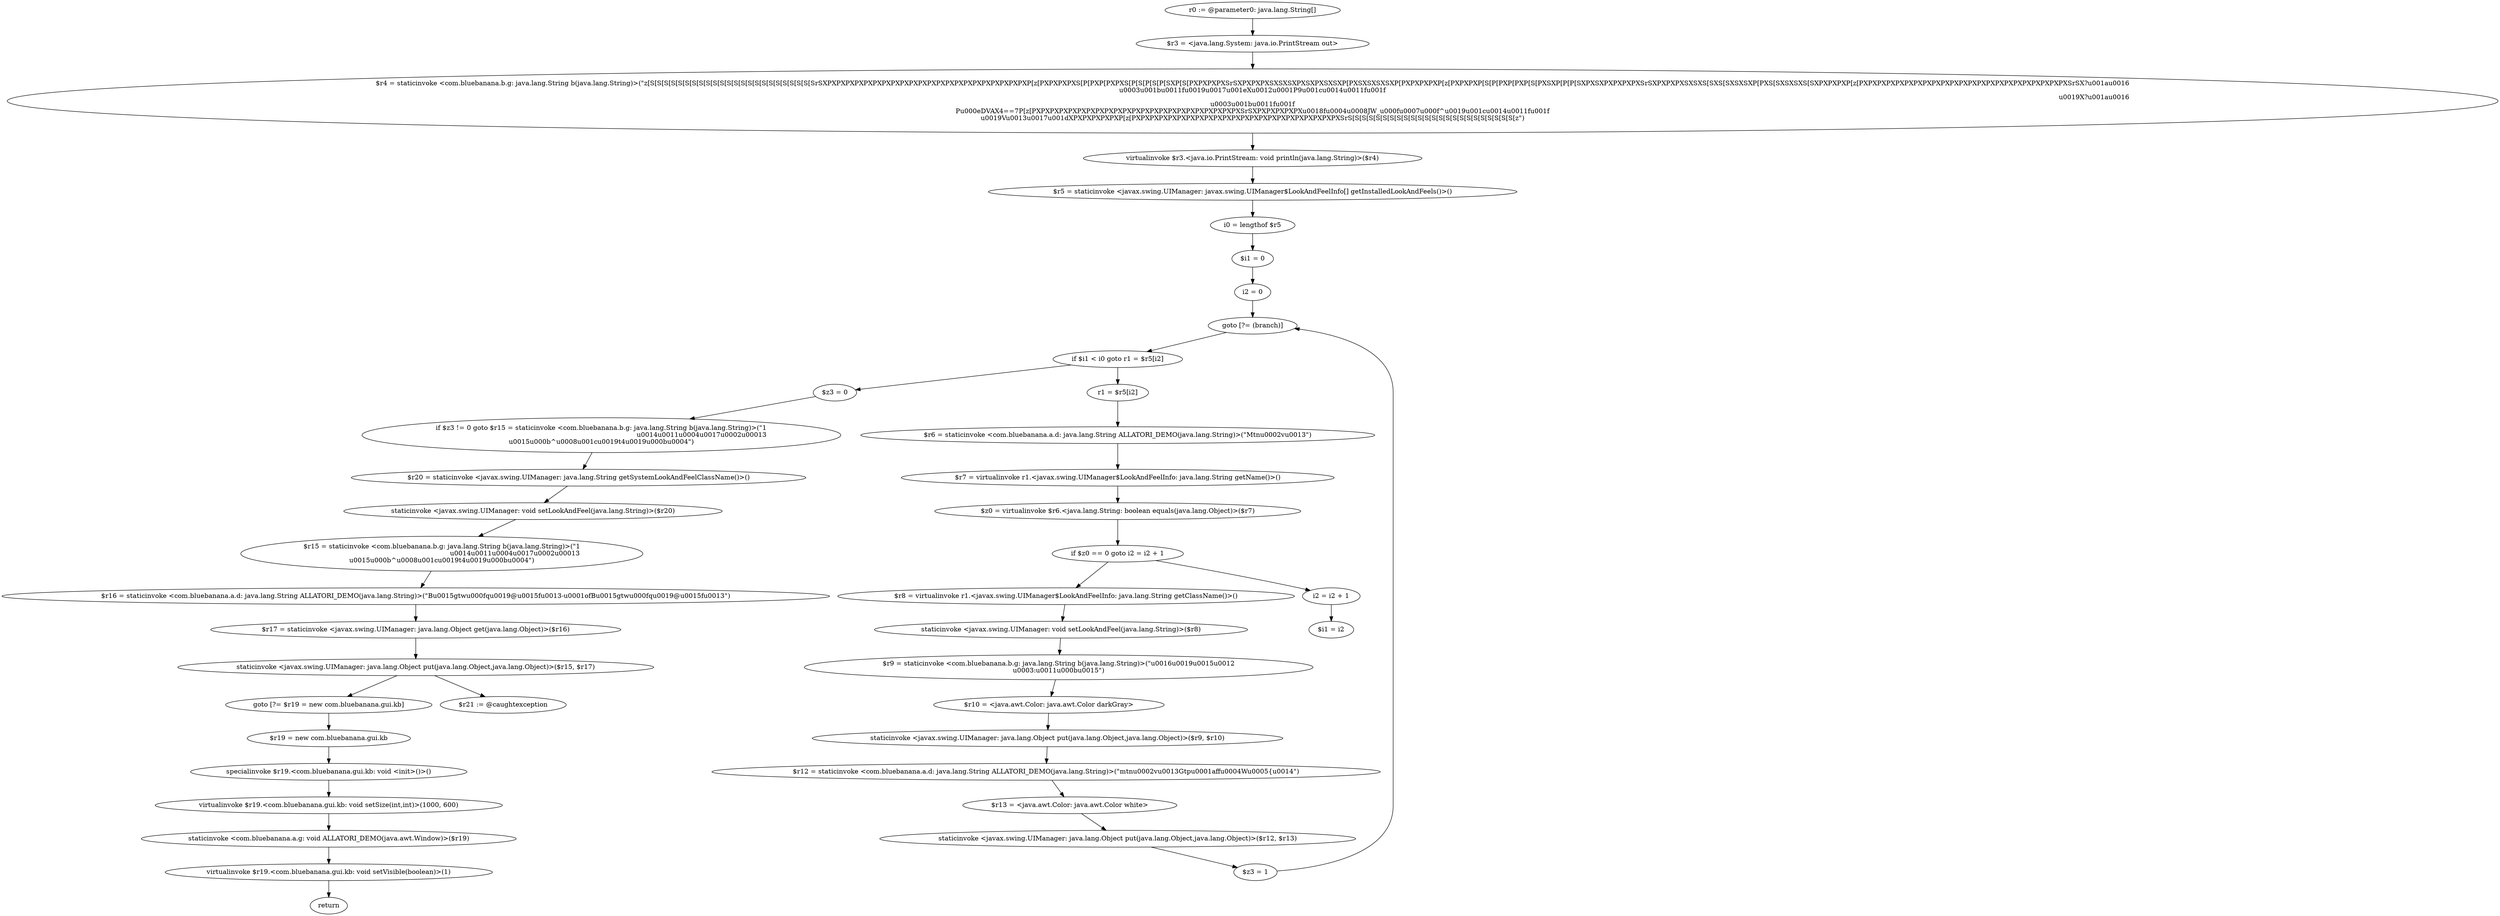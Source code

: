 digraph "" {
    "r0 := @parameter0: java.lang.String[]"
    "$r3 = <java.lang.System: java.io.PrintStream out>"
    "r0 := @parameter0: java.lang.String[]"->"$r3 = <java.lang.System: java.io.PrintStream out>";
    "$r4 = staticinvoke <com.bluebanana.b.g: java.lang.String b(java.lang.String)>(\"z[S[S[S[S[S[S[S[S[S[S[S[S[S[S[S[S[S[S[S[S[S[S[S[SrSXPXPXPXPXPXPXPXPXPXPXPXPXPXPXPXPXPXPXPXPXPXPXP[z[PXPXPXPXS[P[PXP[PXPXS[P[S[P[S[P[SXP[S[PXPXPXPXSrSXPXPXPXSXSXSXPXSXPXSXSXP[PXSXSXSXSXP[PXPXPXPXP[z[PXPXPXP[S[P[PXP[PXP[S[PXSXP[P[P[SXPXSXPXPXPXPXSrSXPXPXPXSXSXS[SXS[SXSXSXP[PXS[SXSXSXS[SXPXPXPXP[z[PXPXPXPXPXPXPXPXPXPXPXPXPXPXPXPXPXPXPXPXPXPXPXSrSX?\u001a\u0016\r\u0003\u001b\u0011\f\u0019\u0017\u001eX\u0012\u0001P9\u001c\u0014\u0011\f\u001f\n\u0019X?\u001a\u0016\r\u0003\u001b\u0011\f\u001f\nP\u000eDVAX4==7P[z[PXPXPXPXPXPXPXPXPXPXPXPXPXPXPXPXPXPXPXPXPXPXPXSrSXPXPXPXPXPX\u0018\f\u0004\u0008JW_\u000f\u0007\u000f^\u0019\u001c\u0014\u0011\f\u001f\n\u0019V\u0013\u0017\u001dXPXPXPXPXPXP[z[PXPXPXPXPXPXPXPXPXPXPXPXPXPXPXPXPXPXPXPXPXPXPXSrS[S[S[S[S[S[S[S[S[S[S[S[S[S[S[S[S[S[S[S[S[S[S[S[z\")"
    "$r3 = <java.lang.System: java.io.PrintStream out>"->"$r4 = staticinvoke <com.bluebanana.b.g: java.lang.String b(java.lang.String)>(\"z[S[S[S[S[S[S[S[S[S[S[S[S[S[S[S[S[S[S[S[S[S[S[S[SrSXPXPXPXPXPXPXPXPXPXPXPXPXPXPXPXPXPXPXPXPXPXPXP[z[PXPXPXPXS[P[PXP[PXPXS[P[S[P[S[P[SXP[S[PXPXPXPXSrSXPXPXPXSXSXSXPXSXPXSXSXP[PXSXSXSXSXP[PXPXPXPXP[z[PXPXPXP[S[P[PXP[PXP[S[PXSXP[P[P[SXPXSXPXPXPXPXSrSXPXPXPXSXSXS[SXS[SXSXSXP[PXS[SXSXSXS[SXPXPXPXP[z[PXPXPXPXPXPXPXPXPXPXPXPXPXPXPXPXPXPXPXPXPXPXPXSrSX?\u001a\u0016\r\u0003\u001b\u0011\f\u0019\u0017\u001eX\u0012\u0001P9\u001c\u0014\u0011\f\u001f\n\u0019X?\u001a\u0016\r\u0003\u001b\u0011\f\u001f\nP\u000eDVAX4==7P[z[PXPXPXPXPXPXPXPXPXPXPXPXPXPXPXPXPXPXPXPXPXPXPXSrSXPXPXPXPXPX\u0018\f\u0004\u0008JW_\u000f\u0007\u000f^\u0019\u001c\u0014\u0011\f\u001f\n\u0019V\u0013\u0017\u001dXPXPXPXPXPXP[z[PXPXPXPXPXPXPXPXPXPXPXPXPXPXPXPXPXPXPXPXPXPXPXSrS[S[S[S[S[S[S[S[S[S[S[S[S[S[S[S[S[S[S[S[S[S[S[S[z\")";
    "virtualinvoke $r3.<java.io.PrintStream: void println(java.lang.String)>($r4)"
    "$r4 = staticinvoke <com.bluebanana.b.g: java.lang.String b(java.lang.String)>(\"z[S[S[S[S[S[S[S[S[S[S[S[S[S[S[S[S[S[S[S[S[S[S[S[SrSXPXPXPXPXPXPXPXPXPXPXPXPXPXPXPXPXPXPXPXPXPXPXP[z[PXPXPXPXS[P[PXP[PXPXS[P[S[P[S[P[SXP[S[PXPXPXPXSrSXPXPXPXSXSXSXPXSXPXSXSXP[PXSXSXSXSXP[PXPXPXPXP[z[PXPXPXP[S[P[PXP[PXP[S[PXSXP[P[P[SXPXSXPXPXPXPXSrSXPXPXPXSXSXS[SXS[SXSXSXP[PXS[SXSXSXS[SXPXPXPXP[z[PXPXPXPXPXPXPXPXPXPXPXPXPXPXPXPXPXPXPXPXPXPXPXSrSX?\u001a\u0016\r\u0003\u001b\u0011\f\u0019\u0017\u001eX\u0012\u0001P9\u001c\u0014\u0011\f\u001f\n\u0019X?\u001a\u0016\r\u0003\u001b\u0011\f\u001f\nP\u000eDVAX4==7P[z[PXPXPXPXPXPXPXPXPXPXPXPXPXPXPXPXPXPXPXPXPXPXPXSrSXPXPXPXPXPX\u0018\f\u0004\u0008JW_\u000f\u0007\u000f^\u0019\u001c\u0014\u0011\f\u001f\n\u0019V\u0013\u0017\u001dXPXPXPXPXPXP[z[PXPXPXPXPXPXPXPXPXPXPXPXPXPXPXPXPXPXPXPXPXPXPXSrS[S[S[S[S[S[S[S[S[S[S[S[S[S[S[S[S[S[S[S[S[S[S[S[z\")"->"virtualinvoke $r3.<java.io.PrintStream: void println(java.lang.String)>($r4)";
    "$r5 = staticinvoke <javax.swing.UIManager: javax.swing.UIManager$LookAndFeelInfo[] getInstalledLookAndFeels()>()"
    "virtualinvoke $r3.<java.io.PrintStream: void println(java.lang.String)>($r4)"->"$r5 = staticinvoke <javax.swing.UIManager: javax.swing.UIManager$LookAndFeelInfo[] getInstalledLookAndFeels()>()";
    "i0 = lengthof $r5"
    "$r5 = staticinvoke <javax.swing.UIManager: javax.swing.UIManager$LookAndFeelInfo[] getInstalledLookAndFeels()>()"->"i0 = lengthof $r5";
    "$i1 = 0"
    "i0 = lengthof $r5"->"$i1 = 0";
    "i2 = 0"
    "$i1 = 0"->"i2 = 0";
    "goto [?= (branch)]"
    "i2 = 0"->"goto [?= (branch)]";
    "if $i1 < i0 goto r1 = $r5[i2]"
    "goto [?= (branch)]"->"if $i1 < i0 goto r1 = $r5[i2]";
    "$z3 = 0"
    "if $i1 < i0 goto r1 = $r5[i2]"->"$z3 = 0";
    "if $z3 != 0 goto $r15 = staticinvoke <com.bluebanana.b.g: java.lang.String b(java.lang.String)>(\"1\r\u0014\u0011\u0004\u0017\u0002\u00013\r\u0015\u000b^\u0008\u001c\u0019\t4\u0019\u000b\u0004\")"
    "$z3 = 0"->"if $z3 != 0 goto $r15 = staticinvoke <com.bluebanana.b.g: java.lang.String b(java.lang.String)>(\"1\r\u0014\u0011\u0004\u0017\u0002\u00013\r\u0015\u000b^\u0008\u001c\u0019\t4\u0019\u000b\u0004\")";
    "$r20 = staticinvoke <javax.swing.UIManager: java.lang.String getSystemLookAndFeelClassName()>()"
    "if $z3 != 0 goto $r15 = staticinvoke <com.bluebanana.b.g: java.lang.String b(java.lang.String)>(\"1\r\u0014\u0011\u0004\u0017\u0002\u00013\r\u0015\u000b^\u0008\u001c\u0019\t4\u0019\u000b\u0004\")"->"$r20 = staticinvoke <javax.swing.UIManager: java.lang.String getSystemLookAndFeelClassName()>()";
    "staticinvoke <javax.swing.UIManager: void setLookAndFeel(java.lang.String)>($r20)"
    "$r20 = staticinvoke <javax.swing.UIManager: java.lang.String getSystemLookAndFeelClassName()>()"->"staticinvoke <javax.swing.UIManager: void setLookAndFeel(java.lang.String)>($r20)";
    "$r15 = staticinvoke <com.bluebanana.b.g: java.lang.String b(java.lang.String)>(\"1\r\u0014\u0011\u0004\u0017\u0002\u00013\r\u0015\u000b^\u0008\u001c\u0019\t4\u0019\u000b\u0004\")"
    "staticinvoke <javax.swing.UIManager: void setLookAndFeel(java.lang.String)>($r20)"->"$r15 = staticinvoke <com.bluebanana.b.g: java.lang.String b(java.lang.String)>(\"1\r\u0014\u0011\u0004\u0017\u0002\u00013\r\u0015\u000b^\u0008\u001c\u0019\t4\u0019\u000b\u0004\")";
    "$r16 = staticinvoke <com.bluebanana.a.d: java.lang.String ALLATORI_DEMO(java.lang.String)>(\"B\u0015g\tw\u000fq\u0019@\u0015f\u0013-\u0001o\fB\u0015g\tw\u000fq\u0019@\u0015f\u0013\")"
    "$r15 = staticinvoke <com.bluebanana.b.g: java.lang.String b(java.lang.String)>(\"1\r\u0014\u0011\u0004\u0017\u0002\u00013\r\u0015\u000b^\u0008\u001c\u0019\t4\u0019\u000b\u0004\")"->"$r16 = staticinvoke <com.bluebanana.a.d: java.lang.String ALLATORI_DEMO(java.lang.String)>(\"B\u0015g\tw\u000fq\u0019@\u0015f\u0013-\u0001o\fB\u0015g\tw\u000fq\u0019@\u0015f\u0013\")";
    "$r17 = staticinvoke <javax.swing.UIManager: java.lang.Object get(java.lang.Object)>($r16)"
    "$r16 = staticinvoke <com.bluebanana.a.d: java.lang.String ALLATORI_DEMO(java.lang.String)>(\"B\u0015g\tw\u000fq\u0019@\u0015f\u0013-\u0001o\fB\u0015g\tw\u000fq\u0019@\u0015f\u0013\")"->"$r17 = staticinvoke <javax.swing.UIManager: java.lang.Object get(java.lang.Object)>($r16)";
    "staticinvoke <javax.swing.UIManager: java.lang.Object put(java.lang.Object,java.lang.Object)>($r15, $r17)"
    "$r17 = staticinvoke <javax.swing.UIManager: java.lang.Object get(java.lang.Object)>($r16)"->"staticinvoke <javax.swing.UIManager: java.lang.Object put(java.lang.Object,java.lang.Object)>($r15, $r17)";
    "goto [?= $r19 = new com.bluebanana.gui.kb]"
    "staticinvoke <javax.swing.UIManager: java.lang.Object put(java.lang.Object,java.lang.Object)>($r15, $r17)"->"goto [?= $r19 = new com.bluebanana.gui.kb]";
    "$r19 = new com.bluebanana.gui.kb"
    "goto [?= $r19 = new com.bluebanana.gui.kb]"->"$r19 = new com.bluebanana.gui.kb";
    "specialinvoke $r19.<com.bluebanana.gui.kb: void <init>()>()"
    "$r19 = new com.bluebanana.gui.kb"->"specialinvoke $r19.<com.bluebanana.gui.kb: void <init>()>()";
    "virtualinvoke $r19.<com.bluebanana.gui.kb: void setSize(int,int)>(1000, 600)"
    "specialinvoke $r19.<com.bluebanana.gui.kb: void <init>()>()"->"virtualinvoke $r19.<com.bluebanana.gui.kb: void setSize(int,int)>(1000, 600)";
    "staticinvoke <com.bluebanana.a.g: void ALLATORI_DEMO(java.awt.Window)>($r19)"
    "virtualinvoke $r19.<com.bluebanana.gui.kb: void setSize(int,int)>(1000, 600)"->"staticinvoke <com.bluebanana.a.g: void ALLATORI_DEMO(java.awt.Window)>($r19)";
    "virtualinvoke $r19.<com.bluebanana.gui.kb: void setVisible(boolean)>(1)"
    "staticinvoke <com.bluebanana.a.g: void ALLATORI_DEMO(java.awt.Window)>($r19)"->"virtualinvoke $r19.<com.bluebanana.gui.kb: void setVisible(boolean)>(1)";
    "return"
    "virtualinvoke $r19.<com.bluebanana.gui.kb: void setVisible(boolean)>(1)"->"return";
    "$r21 := @caughtexception"
    "staticinvoke <javax.swing.UIManager: java.lang.Object put(java.lang.Object,java.lang.Object)>($r15, $r17)"->"$r21 := @caughtexception";
    "r1 = $r5[i2]"
    "if $i1 < i0 goto r1 = $r5[i2]"->"r1 = $r5[i2]";
    "$r6 = staticinvoke <com.bluebanana.a.d: java.lang.String ALLATORI_DEMO(java.lang.String)>(\"M\tn\u0002v\u0013\")"
    "r1 = $r5[i2]"->"$r6 = staticinvoke <com.bluebanana.a.d: java.lang.String ALLATORI_DEMO(java.lang.String)>(\"M\tn\u0002v\u0013\")";
    "$r7 = virtualinvoke r1.<javax.swing.UIManager$LookAndFeelInfo: java.lang.String getName()>()"
    "$r6 = staticinvoke <com.bluebanana.a.d: java.lang.String ALLATORI_DEMO(java.lang.String)>(\"M\tn\u0002v\u0013\")"->"$r7 = virtualinvoke r1.<javax.swing.UIManager$LookAndFeelInfo: java.lang.String getName()>()";
    "$z0 = virtualinvoke $r6.<java.lang.String: boolean equals(java.lang.Object)>($r7)"
    "$r7 = virtualinvoke r1.<javax.swing.UIManager$LookAndFeelInfo: java.lang.String getName()>()"->"$z0 = virtualinvoke $r6.<java.lang.String: boolean equals(java.lang.Object)>($r7)";
    "if $z0 == 0 goto i2 = i2 + 1"
    "$z0 = virtualinvoke $r6.<java.lang.String: boolean equals(java.lang.Object)>($r7)"->"if $z0 == 0 goto i2 = i2 + 1";
    "$r8 = virtualinvoke r1.<javax.swing.UIManager$LookAndFeelInfo: java.lang.String getClassName()>()"
    "if $z0 == 0 goto i2 = i2 + 1"->"$r8 = virtualinvoke r1.<javax.swing.UIManager$LookAndFeelInfo: java.lang.String getClassName()>()";
    "staticinvoke <javax.swing.UIManager: void setLookAndFeel(java.lang.String)>($r8)"
    "$r8 = virtualinvoke r1.<javax.swing.UIManager$LookAndFeelInfo: java.lang.String getClassName()>()"->"staticinvoke <javax.swing.UIManager: void setLookAndFeel(java.lang.String)>($r8)";
    "$r9 = staticinvoke <com.bluebanana.b.g: java.lang.String b(java.lang.String)>(\"\u0016\u0019\u0015\u0012\r\u0003:\u0011\u000b\u0015\")"
    "staticinvoke <javax.swing.UIManager: void setLookAndFeel(java.lang.String)>($r8)"->"$r9 = staticinvoke <com.bluebanana.b.g: java.lang.String b(java.lang.String)>(\"\u0016\u0019\u0015\u0012\r\u0003:\u0011\u000b\u0015\")";
    "$r10 = <java.awt.Color: java.awt.Color darkGray>"
    "$r9 = staticinvoke <com.bluebanana.b.g: java.lang.String b(java.lang.String)>(\"\u0016\u0019\u0015\u0012\r\u0003:\u0011\u000b\u0015\")"->"$r10 = <java.awt.Color: java.awt.Color darkGray>";
    "staticinvoke <javax.swing.UIManager: java.lang.Object put(java.lang.Object,java.lang.Object)>($r9, $r10)"
    "$r10 = <java.awt.Color: java.awt.Color darkGray>"->"staticinvoke <javax.swing.UIManager: java.lang.Object put(java.lang.Object,java.lang.Object)>($r9, $r10)";
    "$r12 = staticinvoke <com.bluebanana.a.d: java.lang.String ALLATORI_DEMO(java.lang.String)>(\"m\tn\u0002v\u0013G\tp\u0001a\ff\u0004W\u0005{\u0014\")"
    "staticinvoke <javax.swing.UIManager: java.lang.Object put(java.lang.Object,java.lang.Object)>($r9, $r10)"->"$r12 = staticinvoke <com.bluebanana.a.d: java.lang.String ALLATORI_DEMO(java.lang.String)>(\"m\tn\u0002v\u0013G\tp\u0001a\ff\u0004W\u0005{\u0014\")";
    "$r13 = <java.awt.Color: java.awt.Color white>"
    "$r12 = staticinvoke <com.bluebanana.a.d: java.lang.String ALLATORI_DEMO(java.lang.String)>(\"m\tn\u0002v\u0013G\tp\u0001a\ff\u0004W\u0005{\u0014\")"->"$r13 = <java.awt.Color: java.awt.Color white>";
    "staticinvoke <javax.swing.UIManager: java.lang.Object put(java.lang.Object,java.lang.Object)>($r12, $r13)"
    "$r13 = <java.awt.Color: java.awt.Color white>"->"staticinvoke <javax.swing.UIManager: java.lang.Object put(java.lang.Object,java.lang.Object)>($r12, $r13)";
    "$z3 = 1"
    "staticinvoke <javax.swing.UIManager: java.lang.Object put(java.lang.Object,java.lang.Object)>($r12, $r13)"->"$z3 = 1";
    "$z3 = 1"->"goto [?= (branch)]";
    "i2 = i2 + 1"
    "if $z0 == 0 goto i2 = i2 + 1"->"i2 = i2 + 1";
    "$i1 = i2"
    "i2 = i2 + 1"->"$i1 = i2";
}
